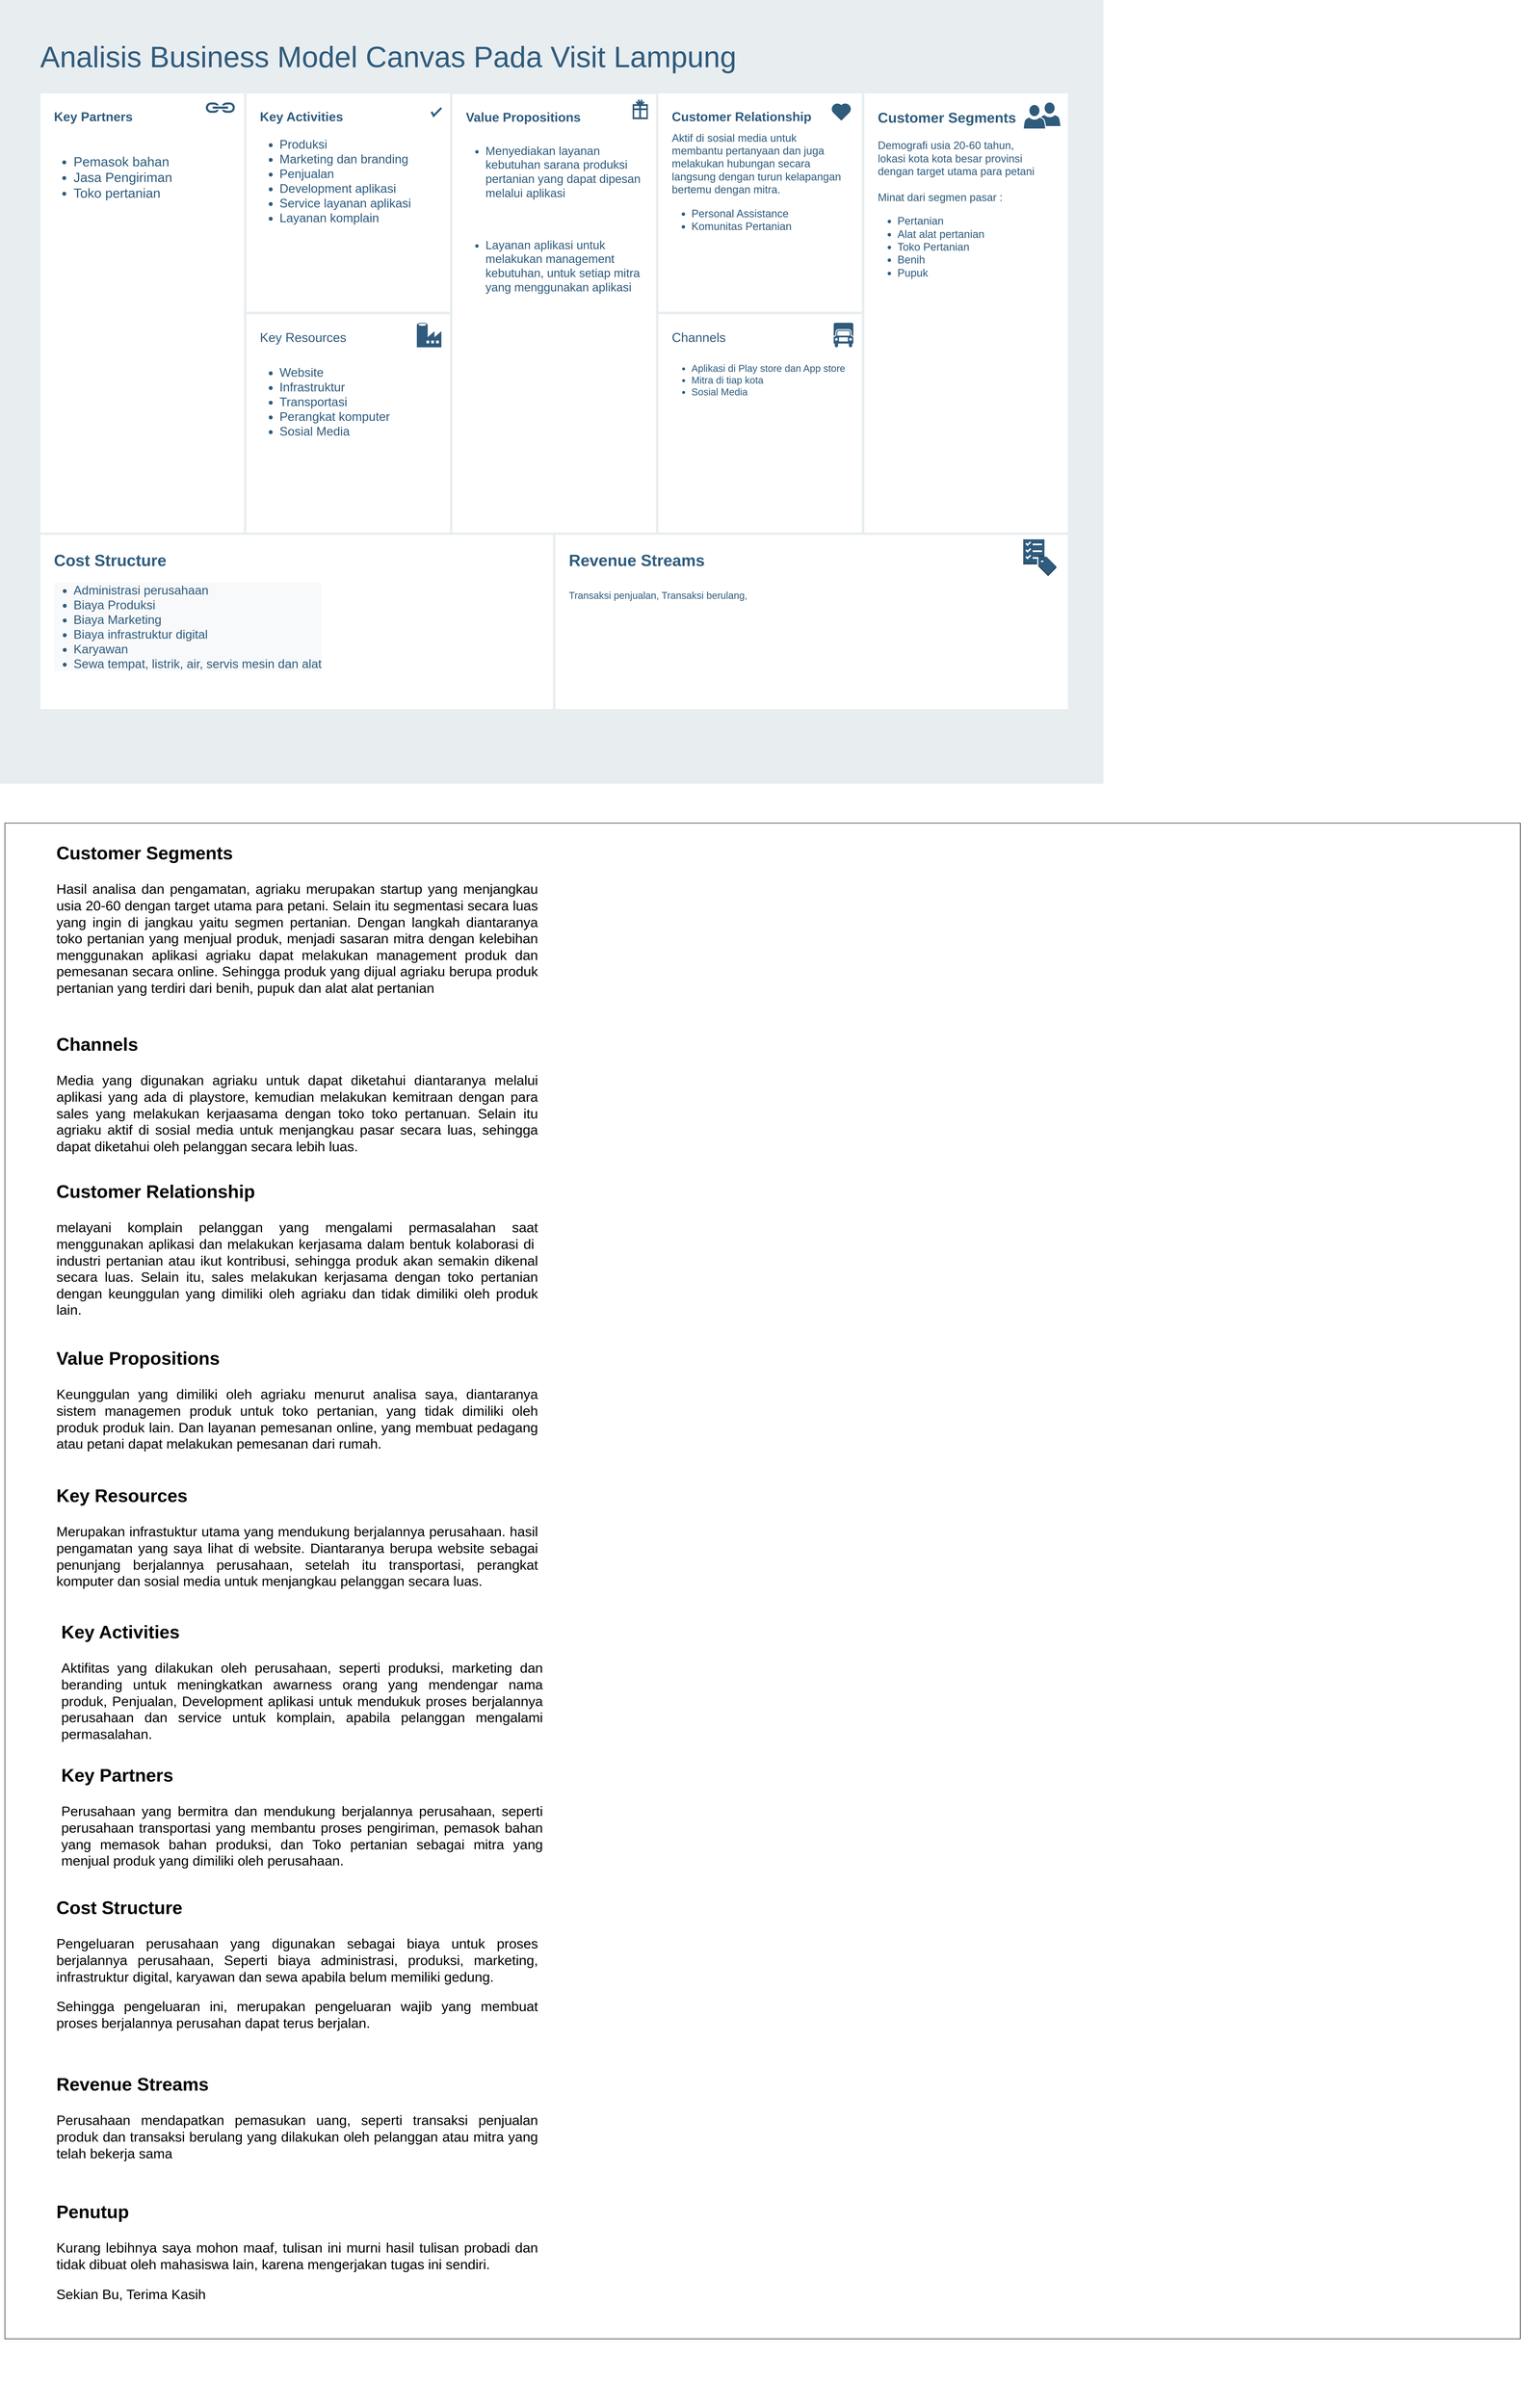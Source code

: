 <mxfile version="18.0.2" type="github" pages="2"><diagram id="07fea595-8f29-1299-0266-81d95cde20df" name="Page-1"><mxGraphModel dx="4068" dy="1000" grid="1" gridSize="10" guides="1" tooltips="1" connect="1" arrows="1" fold="1" page="1" pageScale="1" pageWidth="1169" pageHeight="827" background="none" math="0" shadow="0"><root><mxCell id="0"/><mxCell id="1" parent="0"/><mxCell id="698" value="" style="rounded=0;whiteSpace=wrap;html=1;shadow=0;labelBackgroundColor=none;strokeColor=none;strokeWidth=3;fillColor=#e8edf0;fontSize=60;fontColor=#2F5B7C;align=left;" parent="1" vertex="1"><mxGeometry x="-2290" y="32" width="2250" height="1598" as="geometry"/></mxCell><mxCell id="699" value="&lt;div style=&quot;font-size: 26px&quot;&gt;&lt;font style=&quot;font-size: 26px&quot;&gt;&lt;b&gt;Customer Relationship&lt;/b&gt;&lt;/font&gt;&lt;/div&gt;&lt;div style=&quot;font-size: 22px&quot;&gt;&lt;font style=&quot;font-size: 22px&quot;&gt;&lt;div style=&quot;font-size: 12px&quot;&gt;&lt;br&gt;&lt;/div&gt;&lt;div&gt;&lt;font style=&quot;font-size: 22px&quot;&gt;Aktif di sosial media untuk membantu pertanyaan dan juga melakukan hubungan secara langsung dengan turun kelapangan bertemu dengan mitra.&amp;nbsp;&lt;/font&gt;&lt;/div&gt;&lt;/font&gt;&lt;/div&gt;&lt;div style=&quot;font-size: 22px&quot;&gt;&lt;ul&gt;&lt;li&gt;&lt;font style=&quot;font-size: 22px&quot;&gt;Personal Assistance&lt;/font&gt;&lt;/li&gt;&lt;li&gt;&lt;font style=&quot;font-size: 22px&quot;&gt;Komunitas Pertanian&lt;/font&gt;&lt;/li&gt;&lt;/ul&gt;&lt;/div&gt;" style="rounded=0;whiteSpace=wrap;html=1;shadow=0;labelBackgroundColor=none;strokeColor=#e8edf0;strokeWidth=5;fillColor=#ffffff;fontSize=12;fontColor=#2F5B7C;align=left;verticalAlign=top;spacing=30;" parent="1" vertex="1"><mxGeometry x="-950" y="220" width="420" height="450" as="geometry"/></mxCell><mxCell id="700" value="&lt;font&gt;&lt;font style=&quot;font-size: 26px&quot;&gt;&lt;b&gt;Key Partners&lt;/b&gt;&lt;/font&gt;&lt;br&gt;&lt;/font&gt;&lt;font style=&quot;font-size: 27px&quot;&gt;&lt;br&gt;&lt;ul&gt;&lt;li&gt;&lt;font style=&quot;font-size: 27px&quot;&gt;Pemasok bahan&amp;nbsp;&lt;/font&gt;&lt;/li&gt;&lt;li&gt;&lt;font style=&quot;font-size: 27px&quot;&gt;Jasa Pengiriman&lt;/font&gt;&lt;/li&gt;&lt;li&gt;&lt;font style=&quot;font-size: 27px&quot;&gt;Toko pertanian&lt;/font&gt;&lt;/li&gt;&lt;/ul&gt;&lt;/font&gt;" style="rounded=0;whiteSpace=wrap;html=1;shadow=0;labelBackgroundColor=none;strokeColor=#e8edf0;strokeWidth=5;fillColor=#ffffff;fontSize=12;fontColor=#2F5B7C;align=left;verticalAlign=top;spacing=30;" parent="1" vertex="1"><mxGeometry x="-2210" y="220" width="420" height="900" as="geometry"/></mxCell><mxCell id="701" value="&lt;font&gt;&lt;font style=&quot;font-size: 26px&quot;&gt;&lt;b&gt;Key Activities&lt;/b&gt;&lt;/font&gt;&lt;br&gt;&lt;/font&gt;&lt;font style=&quot;font-size: 25px&quot;&gt;&lt;ul&gt;&lt;li&gt;Produksi&lt;/li&gt;&lt;li&gt;Marketing dan branding&amp;nbsp;&lt;/li&gt;&lt;li&gt;Penjualan&lt;/li&gt;&lt;li&gt;Development aplikasi&lt;/li&gt;&lt;li&gt;Service layanan aplikasi&lt;/li&gt;&lt;li&gt;Layanan komplain&lt;/li&gt;&lt;/ul&gt;&lt;/font&gt;" style="rounded=0;whiteSpace=wrap;html=1;shadow=0;labelBackgroundColor=none;strokeColor=#e8edf0;strokeWidth=5;fillColor=#ffffff;fontSize=12;fontColor=#2F5B7C;align=left;verticalAlign=top;spacing=30;" parent="1" vertex="1"><mxGeometry x="-1790" y="220" width="420" height="450" as="geometry"/></mxCell><mxCell id="702" value="&lt;div&gt;&lt;font style=&quot;font-size: 26px&quot;&gt;Key Resources&lt;/font&gt;&lt;/div&gt;&lt;div&gt;&lt;br&gt;&lt;/div&gt;&lt;div style=&quot;font-size: 25px&quot;&gt;&lt;ul&gt;&lt;li&gt;Website&lt;/li&gt;&lt;li&gt;Infrastruktur&amp;nbsp;&lt;/li&gt;&lt;li&gt;Transportasi&lt;/li&gt;&lt;li&gt;Perangkat komputer&lt;/li&gt;&lt;li&gt;Sosial Media&lt;/li&gt;&lt;/ul&gt;&lt;/div&gt;" style="rounded=0;whiteSpace=wrap;html=1;shadow=0;labelBackgroundColor=none;strokeColor=#e8edf0;strokeWidth=5;fillColor=#ffffff;fontSize=12;fontColor=#2F5B7C;align=left;verticalAlign=top;spacing=30;" parent="1" vertex="1"><mxGeometry x="-1790" y="670" width="420" height="450" as="geometry"/></mxCell><mxCell id="703" value="&lt;div style=&quot;font-size: 26px&quot;&gt;&lt;font style=&quot;font-size: 26px&quot;&gt;&lt;b&gt;Value Propositions&lt;/b&gt;&lt;/font&gt;&lt;/div&gt;&lt;div&gt;&lt;br&gt;&lt;/div&gt;&lt;div style=&quot;font-size: 24px&quot;&gt;&lt;div&gt;&lt;div&gt;&lt;ul&gt;&lt;li&gt;Menyediakan layanan kebutuhan sarana produksi pertanian yang dapat dipesan melalui aplikasi&lt;/li&gt;&lt;/ul&gt;&lt;div&gt;&lt;br&gt;&lt;/div&gt;&lt;ul&gt;&lt;li&gt;Layanan aplikasi untuk melakukan management kebutuhan, untuk setiap mitra yang menggunakan aplikasi&lt;/li&gt;&lt;/ul&gt;&lt;/div&gt;&lt;div&gt;&lt;br&gt;&lt;/div&gt;&lt;/div&gt;&lt;/div&gt;" style="rounded=0;whiteSpace=wrap;html=1;shadow=0;labelBackgroundColor=none;strokeColor=#e8edf0;strokeWidth=5;fillColor=#ffffff;fontSize=12;fontColor=#2F5B7C;align=left;verticalAlign=top;spacing=30;" parent="1" vertex="1"><mxGeometry x="-1370" y="221" width="420" height="900" as="geometry"/></mxCell><mxCell id="704" value="&lt;div style=&quot;font-size: 29px&quot;&gt;&lt;font style=&quot;font-size: 29px&quot;&gt;&lt;b&gt;Customer Segments&lt;/b&gt;&lt;/font&gt;&lt;/div&gt;&lt;div style=&quot;font-size: 22px&quot;&gt;&lt;div&gt;&lt;br&gt;&lt;/div&gt;&lt;div&gt;Demografi usia 20-60 tahun,&amp;nbsp;&lt;/div&gt;&lt;div&gt;lokasi kota kota besar provinsi&amp;nbsp;&lt;/div&gt;&lt;div&gt;dengan target utama para petani&lt;/div&gt;&lt;div&gt;&lt;br&gt;&lt;/div&gt;&lt;div&gt;Minat dari segmen pasar :&lt;/div&gt;&lt;ul&gt;&lt;li&gt;&lt;span&gt;Pertanian&lt;/span&gt;&lt;br&gt;&lt;/li&gt;&lt;li&gt;Alat alat pertanian&lt;/li&gt;&lt;li&gt;Toko Pertanian&lt;/li&gt;&lt;li&gt;Benih&lt;/li&gt;&lt;li&gt;Pupuk&lt;/li&gt;&lt;/ul&gt;&lt;/div&gt;" style="rounded=0;whiteSpace=wrap;html=1;shadow=0;labelBackgroundColor=none;strokeColor=#e8edf0;strokeWidth=5;fillColor=#ffffff;fontSize=12;fontColor=#2F5B7C;align=left;verticalAlign=top;spacing=30;" parent="1" vertex="1"><mxGeometry x="-530" y="220" width="420" height="900" as="geometry"/></mxCell><mxCell id="705" value="&lt;div&gt;&lt;font style=&quot;font-size: 26px&quot;&gt;Channels&lt;/font&gt;&lt;/div&gt;&lt;div&gt;&lt;br&gt;&lt;/div&gt;&lt;div style=&quot;font-size: 20px&quot;&gt;&lt;ul&gt;&lt;li&gt;Aplikasi di Play store dan App store&lt;/li&gt;&lt;li&gt;Mitra di tiap kota&lt;/li&gt;&lt;li&gt;Sosial Media&lt;/li&gt;&lt;/ul&gt;&lt;/div&gt;&lt;div&gt;&lt;br&gt;&lt;/div&gt;&lt;div style=&quot;font-size: 10px&quot;&gt;&lt;br&gt;&lt;/div&gt;" style="rounded=0;whiteSpace=wrap;html=1;shadow=0;labelBackgroundColor=none;strokeColor=#e8edf0;strokeWidth=5;fillColor=#ffffff;fontSize=12;fontColor=#2F5B7C;align=left;verticalAlign=top;spacing=30;" parent="1" vertex="1"><mxGeometry x="-950" y="670" width="420" height="450" as="geometry"/></mxCell><mxCell id="706" value="&lt;span style=&quot;font-size: 33px&quot;&gt;&lt;b&gt;Cost Structure&lt;/b&gt;&lt;/span&gt;&lt;br&gt;&lt;ul style=&quot;color: rgb(47 , 91 , 124) ; font-family: &amp;#34;helvetica&amp;#34; ; font-size: 25px ; font-style: normal ; font-weight: 400 ; letter-spacing: normal ; text-align: left ; text-indent: 0px ; text-transform: none ; word-spacing: 0px ; background-color: rgb(248 , 249 , 250)&quot;&gt;&lt;li&gt;&lt;span style=&quot;font-family: &amp;#34;helvetica&amp;#34; ; font-size: 25px&quot;&gt;Administrasi perusahaan&lt;/span&gt;&lt;/li&gt;&lt;li&gt;Biaya Produksi&lt;/li&gt;&lt;li&gt;Biaya Marketing&lt;/li&gt;&lt;li&gt;Biaya infrastruktur digital&lt;/li&gt;&lt;li&gt;Karyawan&lt;/li&gt;&lt;li&gt;Sewa tempat, listrik, air, servis mesin dan alat&lt;/li&gt;&lt;/ul&gt;" style="rounded=0;whiteSpace=wrap;html=1;shadow=0;labelBackgroundColor=none;strokeColor=#e8edf0;strokeWidth=5;fillColor=#ffffff;fontSize=12;fontColor=#2F5B7C;align=left;verticalAlign=top;spacing=30;" parent="1" vertex="1"><mxGeometry x="-2210" y="1120" width="1050" height="360" as="geometry"/></mxCell><mxCell id="707" value="&lt;div style=&quot;font-size: 33px&quot;&gt;&lt;font style=&quot;font-size: 33px&quot;&gt;&lt;b&gt;Revenue Streams&lt;/b&gt;&lt;/font&gt;&lt;/div&gt;&lt;div style=&quot;font-size: 33px&quot;&gt;&lt;font style=&quot;font-size: 33px&quot;&gt;&lt;b&gt;&lt;br&gt;&lt;/b&gt;&lt;/font&gt;&lt;/div&gt;&lt;div&gt;&lt;font style=&quot;font-size: 20px&quot;&gt;Transaksi penjualan, Transaksi berulang,&amp;nbsp;&lt;/font&gt;&lt;/div&gt;" style="rounded=0;whiteSpace=wrap;html=1;shadow=0;labelBackgroundColor=none;strokeColor=#e8edf0;strokeWidth=5;fillColor=#ffffff;fontSize=12;fontColor=#2F5B7C;align=left;verticalAlign=top;spacing=30;" parent="1" vertex="1"><mxGeometry x="-1160" y="1120" width="1050" height="360" as="geometry"/></mxCell><mxCell id="708" value="Analisis Business Model Canvas Pada Visit Lampung" style="text;html=1;resizable=0;points=[];autosize=1;align=left;verticalAlign=top;spacingTop=-4;fontSize=60;fontColor=#2F5B7C;" parent="1" vertex="1"><mxGeometry x="-2210" y="110" width="1440" height="70" as="geometry"/></mxCell><mxCell id="709" value="" style="html=1;verticalLabelPosition=bottom;labelBackgroundColor=#ffffff;verticalAlign=top;shadow=0;dashed=0;strokeWidth=4;shape=mxgraph.ios7.misc.check;strokeColor=#2F5B7C;fillColor=#ffffff;gradientColor=none;fontSize=12;fontColor=#2F5B7C;align=left;" parent="1" vertex="1"><mxGeometry x="-1410" y="252" width="20" height="16" as="geometry"/></mxCell><mxCell id="710" value="" style="shape=mxgraph.signs.travel.present;html=1;fillColor=#2F5B7C;strokeColor=none;verticalLabelPosition=bottom;verticalAlign=top;align=center;shadow=0;labelBackgroundColor=none;fontSize=12;fontColor=#2F5B7C;" parent="1" vertex="1"><mxGeometry x="-1000" y="235" width="31" height="40" as="geometry"/></mxCell><mxCell id="711" value="" style="html=1;verticalLabelPosition=bottom;labelBackgroundColor=#ffffff;verticalAlign=top;strokeWidth=3;strokeColor=none;fillColor=#2F5B7C;shadow=0;dashed=0;shape=mxgraph.ios7.icons.heart;fontSize=12;fontColor=#2F5B7C;align=left;" parent="1" vertex="1"><mxGeometry x="-595.0" y="242" width="41" height="36" as="geometry"/></mxCell><mxCell id="715" value="" style="shadow=0;dashed=0;html=1;strokeColor=none;labelPosition=center;verticalLabelPosition=bottom;verticalAlign=top;shape=mxgraph.mscae.cloud.data_factory;fillColor=#2F5B7C;labelBackgroundColor=none;fontSize=10;fontColor=#2F5B7C;align=left;" parent="1" vertex="1"><mxGeometry x="-1440" y="690" width="50" height="50" as="geometry"/></mxCell><mxCell id="716" value="" style="shape=mxgraph.signs.transportation.truck_6;html=1;fillColor=#2F5B7C;strokeColor=none;verticalLabelPosition=bottom;verticalAlign=top;align=center;shadow=0;labelBackgroundColor=none;fontSize=10;fontColor=#2F5B7C;aspect=fixed;" parent="1" vertex="1"><mxGeometry x="-590" y="690" width="40" height="50" as="geometry"/></mxCell><mxCell id="717" value="" style="shape=image;html=1;verticalAlign=top;verticalLabelPosition=bottom;labelBackgroundColor=#ffffff;imageAspect=0;aspect=fixed;image=https://cdn4.iconfinder.com/data/icons/evil-icons-user-interface/64/price-128.png;shadow=0;strokeColor=#e8edf0;strokeWidth=3;fillColor=#2F5B7C;gradientColor=none;fontSize=10;fontColor=#2F5B7C;align=left;" parent="1" vertex="1"><mxGeometry x="-1226" y="1140" width="58" height="58" as="geometry"/></mxCell><mxCell id="718" value="" style="dashed=0;html=1;shape=mxgraph.aws3.checklist_cost;fillColor=#2F5B7C;gradientColor=none;shadow=0;labelBackgroundColor=none;strokeColor=none;strokeWidth=3;fontSize=10;fontColor=#2F5B7C;align=left;" parent="1" vertex="1"><mxGeometry x="-203.5" y="1131.5" width="67.5" height="75" as="geometry"/></mxCell><mxCell id="719" value="" style="shadow=0;dashed=0;html=1;strokeColor=none;fillColor=#2F5B7C;labelPosition=center;verticalLabelPosition=bottom;verticalAlign=top;outlineConnect=0;shape=mxgraph.office.concepts.link;labelBackgroundColor=none;fontSize=10;fontColor=#000000;align=left;" parent="1" vertex="1"><mxGeometry x="-1871" y="241" width="61" height="21" as="geometry"/></mxCell><mxCell id="720" value="" style="group" parent="1" vertex="1" connectable="0"><mxGeometry x="-203.5" y="245" width="69" height="50" as="geometry"/></mxCell><mxCell id="721" value="" style="shadow=0;dashed=0;html=1;strokeColor=#FFFFFF;labelPosition=center;verticalLabelPosition=bottom;verticalAlign=top;outlineConnect=0;shape=mxgraph.office.users.user;fillColor=#2F5B7C;labelBackgroundColor=none;fontSize=10;fontColor=#000000;align=left;strokeWidth=2;" parent="720" vertex="1"><mxGeometry x="31" y="-5" width="46" height="50" as="geometry"/></mxCell><mxCell id="722" value="" style="shadow=0;dashed=0;html=1;strokeColor=#FFFFFF;labelPosition=center;verticalLabelPosition=bottom;verticalAlign=top;outlineConnect=0;shape=mxgraph.office.users.user;fillColor=#2F5B7C;labelBackgroundColor=none;fontSize=10;fontColor=#000000;align=left;strokeWidth=2;" parent="720" vertex="1"><mxGeometry width="46" height="50" as="geometry"/></mxCell><mxCell id="HY5Q05fZ0Q8CobSA3AkG-749" value="" style="whiteSpace=wrap;html=1;aspect=fixed;fontSize=28;" parent="1" vertex="1"><mxGeometry x="-2280" y="1710" width="3090" height="3090" as="geometry"/></mxCell><mxCell id="HY5Q05fZ0Q8CobSA3AkG-745" value="&lt;h1&gt;&lt;/h1&gt;&lt;h2&gt;&lt;font style=&quot;font-size: 37px&quot;&gt;Customer Segments&lt;/font&gt;&lt;/h2&gt;&lt;p style=&quot;text-align: justify&quot;&gt;&lt;font style=&quot;font-size: 28px&quot;&gt;Hasil analisa dan pengamatan, agriaku merupakan startup yang menjangkau usia 20-60 dengan target utama para petani. Selain itu segmentasi secara luas yang ingin di jangkau yaitu segmen pertanian. Dengan langkah diantaranya toko pertanian yang menjual produk, menjadi sasaran mitra dengan kelebihan menggunakan aplikasi agriaku dapat melakukan management produk dan pemesanan secara online. Sehingga produk yang dijual agriaku berupa produk pertanian yang terdiri dari benih, pupuk dan alat alat pertanian&lt;/font&gt;&lt;/p&gt;" style="text;html=1;strokeColor=none;fillColor=none;spacing=5;spacingTop=-20;whiteSpace=wrap;overflow=hidden;rounded=0;fontSize=27;" parent="1" vertex="1"><mxGeometry x="-2180" y="1720" width="990" height="450" as="geometry"/></mxCell><mxCell id="HY5Q05fZ0Q8CobSA3AkG-750" value="&lt;h1&gt;&lt;/h1&gt;&lt;h2&gt;&lt;span style=&quot;font-size: 37px&quot;&gt;Channels&lt;/span&gt;&lt;/h2&gt;&lt;p style=&quot;text-align: justify&quot;&gt;&lt;font style=&quot;font-size: 28px&quot;&gt;Media yang digunakan agriaku untuk dapat diketahui diantaranya melalui aplikasi yang ada di playstore, kemudian melakukan kemitraan dengan para sales yang melakukan kerjaasama dengan toko toko pertanuan. Selain itu agriaku aktif di sosial media untuk menjangkau pasar secara luas, sehingga dapat diketahui oleh pelanggan secara lebih luas.&lt;/font&gt;&lt;/p&gt;" style="text;html=1;strokeColor=none;fillColor=none;spacing=5;spacingTop=-20;whiteSpace=wrap;overflow=hidden;rounded=0;fontSize=27;" parent="1" vertex="1"><mxGeometry x="-2180" y="2110" width="990" height="450" as="geometry"/></mxCell><mxCell id="HY5Q05fZ0Q8CobSA3AkG-751" value="&lt;h1&gt;&lt;/h1&gt;&lt;h2&gt;&lt;span style=&quot;font-size: 37px&quot;&gt;Customer Relationship&lt;/span&gt;&lt;/h2&gt;&lt;p style=&quot;text-align: justify&quot;&gt;&lt;font style=&quot;font-size: 28px&quot;&gt;melayani komplain pelanggan yang mengalami permasalahan saat menggunakan aplikasi dan melakukan kerjasama dalam bentuk kolaborasi di&amp;nbsp; industri pertanian atau ikut kontribusi, sehingga produk akan semakin dikenal secara luas. Selain itu, sales melakukan kerjasama dengan toko pertanian dengan keunggulan yang dimiliki oleh agriaku dan tidak dimiliki oleh produk lain.&lt;/font&gt;&lt;/p&gt;" style="text;html=1;strokeColor=none;fillColor=none;spacing=5;spacingTop=-20;whiteSpace=wrap;overflow=hidden;rounded=0;fontSize=27;" parent="1" vertex="1"><mxGeometry x="-2180" y="2410" width="990" height="450" as="geometry"/></mxCell><mxCell id="HY5Q05fZ0Q8CobSA3AkG-752" value="&lt;h1&gt;&lt;/h1&gt;&lt;h2&gt;&lt;span style=&quot;font-size: 37px&quot;&gt;Value Propositions&lt;/span&gt;&lt;/h2&gt;&lt;p style=&quot;text-align: justify&quot;&gt;&lt;font style=&quot;font-size: 28px&quot;&gt;Keunggulan yang dimiliki oleh agriaku menurut analisa saya, diantaranya sistem managemen produk untuk toko pertanian, yang tidak dimiliki oleh produk produk lain. Dan layanan pemesanan online, yang membuat pedagang atau petani dapat melakukan pemesanan dari rumah.&lt;/font&gt;&lt;/p&gt;" style="text;html=1;strokeColor=none;fillColor=none;spacing=5;spacingTop=-20;whiteSpace=wrap;overflow=hidden;rounded=0;fontSize=27;" parent="1" vertex="1"><mxGeometry x="-2180" y="2750" width="990" height="450" as="geometry"/></mxCell><mxCell id="vTqbYKENAl_09KNuzLCA-722" value="&lt;h1&gt;&lt;/h1&gt;&lt;h2&gt;&lt;span style=&quot;font-size: 37px&quot;&gt;Key Resources&lt;/span&gt;&lt;/h2&gt;&lt;p style=&quot;text-align: justify&quot;&gt;&lt;font style=&quot;font-size: 28px&quot;&gt;Merupakan infrastuktur utama yang mendukung berjalannya perusahaan. hasil pengamatan yang saya lihat di website. Diantaranya berupa website sebagai penunjang berjalannya perusahaan, setelah itu transportasi, perangkat komputer dan sosial media untuk menjangkau pelanggan secara luas.&lt;/font&gt;&lt;/p&gt;" style="text;html=1;strokeColor=none;fillColor=none;spacing=5;spacingTop=-20;whiteSpace=wrap;overflow=hidden;rounded=0;fontSize=27;" parent="1" vertex="1"><mxGeometry x="-2180" y="3030" width="990" height="450" as="geometry"/></mxCell><mxCell id="vTqbYKENAl_09KNuzLCA-723" value="&lt;h1&gt;&lt;/h1&gt;&lt;h2&gt;&lt;span style=&quot;font-size: 37px&quot;&gt;Key Activities&lt;/span&gt;&lt;/h2&gt;&lt;p style=&quot;text-align: justify&quot;&gt;&lt;span style=&quot;font-size: 28px&quot;&gt;Aktifitas yang dilakukan oleh perusahaan, seperti produksi, marketing dan beranding untuk meningkatkan awarness orang yang mendengar nama produk, Penjualan, Development aplikasi untuk mendukuk proses berjalannya perusahaan dan service untuk komplain, apabila pelanggan mengalami permasalahan.&lt;/span&gt;&lt;/p&gt;" style="text;html=1;strokeColor=none;fillColor=none;spacing=5;spacingTop=-20;whiteSpace=wrap;overflow=hidden;rounded=0;fontSize=27;" parent="1" vertex="1"><mxGeometry x="-2170" y="3308" width="990" height="450" as="geometry"/></mxCell><mxCell id="vTqbYKENAl_09KNuzLCA-724" value="&lt;h1&gt;&lt;/h1&gt;&lt;h2&gt;&lt;span style=&quot;font-size: 37px&quot;&gt;Key Partners&lt;/span&gt;&lt;/h2&gt;&lt;p style=&quot;text-align: justify&quot;&gt;&lt;span style=&quot;font-size: 28px&quot;&gt;Perusahaan yang bermitra dan mendukung berjalannya perusahaan, seperti perusahaan transportasi yang membantu proses pengiriman, pemasok bahan yang memasok bahan produksi, dan Toko pertanian sebagai mitra yang menjual produk yang dimiliki oleh perusahaan.&lt;/span&gt;&lt;/p&gt;" style="text;html=1;strokeColor=none;fillColor=none;spacing=5;spacingTop=-20;whiteSpace=wrap;overflow=hidden;rounded=0;fontSize=27;" parent="1" vertex="1"><mxGeometry x="-2170" y="3600" width="990" height="450" as="geometry"/></mxCell><mxCell id="vTqbYKENAl_09KNuzLCA-725" value="&lt;h1&gt;&lt;/h1&gt;&lt;h2&gt;&lt;span style=&quot;font-size: 37px&quot;&gt;Cost Structure&lt;/span&gt;&lt;/h2&gt;&lt;p style=&quot;text-align: justify&quot;&gt;&lt;span style=&quot;font-size: 28px&quot;&gt;Pengeluaran perusahaan yang digunakan sebagai biaya untuk proses berjalannya perusahaan, Seperti biaya administrasi, produksi, marketing, infrastruktur digital, karyawan dan sewa apabila belum memiliki gedung.&amp;nbsp;&lt;/span&gt;&lt;/p&gt;&lt;p style=&quot;text-align: justify&quot;&gt;&lt;span style=&quot;font-size: 28px&quot;&gt;Sehingga pengeluaran ini, merupakan pengeluaran wajib yang membuat proses berjalannya perusahan dapat terus berjalan.&lt;/span&gt;&lt;/p&gt;" style="text;html=1;strokeColor=none;fillColor=none;spacing=5;spacingTop=-20;whiteSpace=wrap;overflow=hidden;rounded=0;fontSize=27;" parent="1" vertex="1"><mxGeometry x="-2180" y="3870" width="990" height="450" as="geometry"/></mxCell><mxCell id="vTqbYKENAl_09KNuzLCA-726" value="&lt;h1&gt;&lt;/h1&gt;&lt;h2&gt;&lt;span style=&quot;font-size: 37px&quot;&gt;Revenue Streams&lt;/span&gt;&lt;/h2&gt;&lt;p style=&quot;text-align: justify&quot;&gt;&lt;span style=&quot;font-size: 28px&quot;&gt;Perusahaan mendapatkan pemasukan uang, seperti transaksi penjualan produk dan transaksi berulang yang dilakukan oleh pelanggan atau mitra yang telah bekerja sama&lt;/span&gt;&lt;/p&gt;" style="text;html=1;strokeColor=none;fillColor=none;spacing=5;spacingTop=-20;whiteSpace=wrap;overflow=hidden;rounded=0;fontSize=27;" parent="1" vertex="1"><mxGeometry x="-2180" y="4230" width="990" height="450" as="geometry"/></mxCell><mxCell id="vTqbYKENAl_09KNuzLCA-727" value="&lt;h1&gt;&lt;/h1&gt;&lt;h2&gt;&lt;span style=&quot;font-size: 37px&quot;&gt;Penutup&lt;/span&gt;&lt;/h2&gt;&lt;p style=&quot;text-align: justify&quot;&gt;&lt;span style=&quot;font-size: 28px&quot;&gt;Kurang lebihnya saya mohon maaf, tulisan ini murni hasil tulisan probadi dan tidak dibuat oleh mahasiswa lain, karena mengerjakan tugas ini sendiri.&lt;/span&gt;&lt;/p&gt;&lt;p style=&quot;text-align: justify&quot;&gt;&lt;span style=&quot;font-size: 28px&quot;&gt;Sekian Bu, Terima Kasih&lt;/span&gt;&lt;/p&gt;" style="text;html=1;strokeColor=none;fillColor=none;spacing=5;spacingTop=-20;whiteSpace=wrap;overflow=hidden;rounded=0;fontSize=27;" parent="1" vertex="1"><mxGeometry x="-2180" y="4490" width="990" height="450" as="geometry"/></mxCell></root></mxGraphModel></diagram><diagram id="dAMCpCF_8WOn_LogszwF" name="Page-2"><mxGraphModel dx="1082" dy="638" grid="1" gridSize="10" guides="1" tooltips="1" connect="1" arrows="1" fold="1" page="1" pageScale="1" pageWidth="827" pageHeight="1169" math="0" shadow="0">&#xa;      <root>&#xa;        <mxCell id="0"/>&#xa;        <mxCell id="1" parent="0"/>&#xa;      </root>&#xa;    </mxGraphModel></diagram></mxfile>